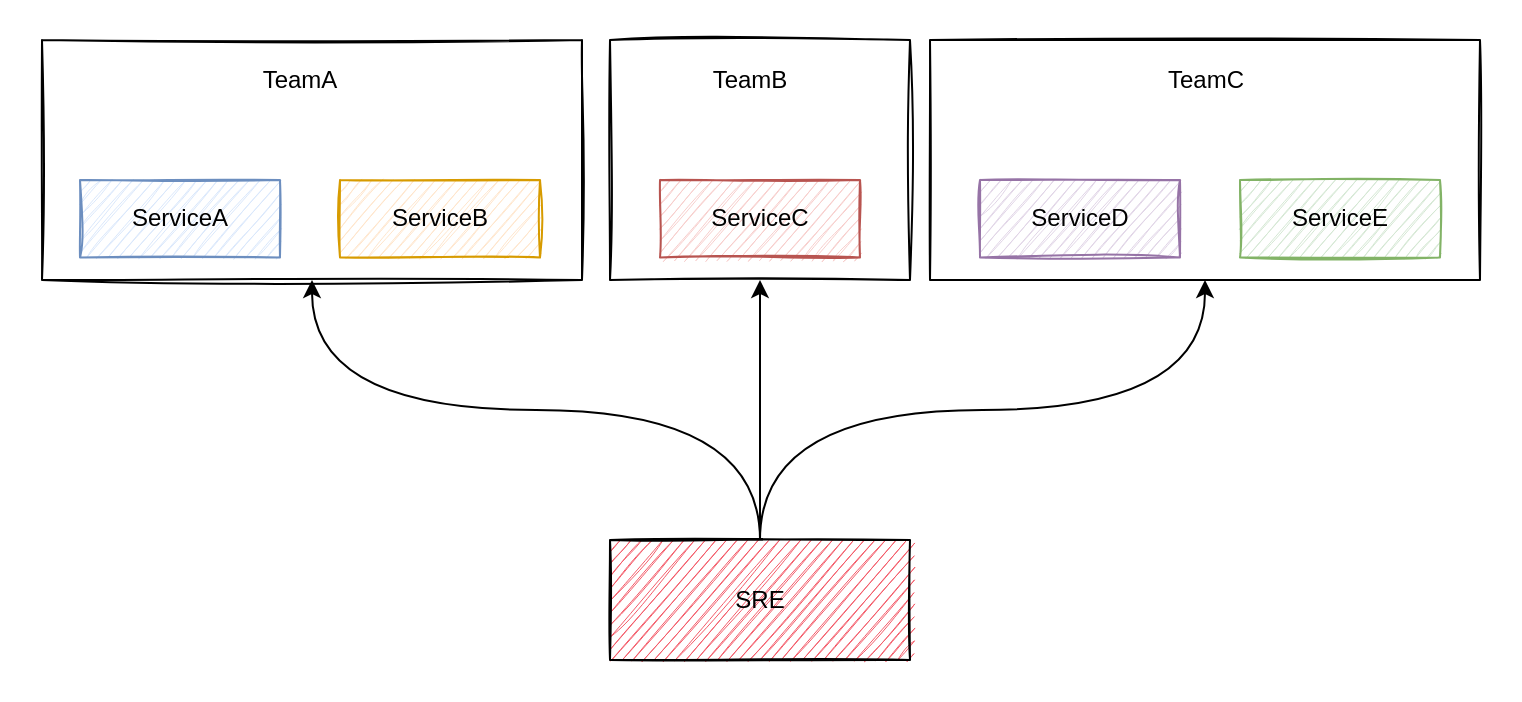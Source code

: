 <mxfile>
    <diagram id="nmVdRzCMXVpeTzNxSv2q" name="Page-1">
        <mxGraphModel dx="996" dy="822" grid="1" gridSize="10" guides="1" tooltips="1" connect="1" arrows="1" fold="1" page="1" pageScale="1" pageWidth="850" pageHeight="1100" math="0" shadow="0">
            <root>
                <mxCell id="0"/>
                <mxCell id="1" parent="0"/>
                <mxCell id="57" value="" style="rounded=0;whiteSpace=wrap;html=1;strokeColor=none;fillColor=none;sketch=1;" parent="1" vertex="1">
                    <mxGeometry width="760" height="350" as="geometry"/>
                </mxCell>
                <mxCell id="50" value="" style="whiteSpace=wrap;html=1;shadow=0;glass=0;fillColor=none;sketch=1;" parent="1" vertex="1">
                    <mxGeometry x="305" y="20" width="150" height="120" as="geometry"/>
                </mxCell>
                <mxCell id="53" value="" style="shadow=0;glass=0;fillColor=none;whiteSpace=wrap;html=1;labelBorderColor=none;labelBackgroundColor=none;sketch=1;" parent="1" vertex="1">
                    <mxGeometry x="465" y="20" width="275" height="120" as="geometry"/>
                </mxCell>
                <mxCell id="49" value="" style="whiteSpace=wrap;html=1;shadow=0;glass=0;fillColor=none;sketch=1;" parent="1" vertex="1">
                    <mxGeometry x="21" y="20" width="270" height="120" as="geometry"/>
                </mxCell>
                <mxCell id="44" style="edgeStyle=orthogonalEdgeStyle;orthogonalLoop=1;jettySize=auto;html=1;entryX=0.5;entryY=1;entryDx=0;entryDy=0;exitX=0.5;exitY=0;exitDx=0;exitDy=0;curved=1;sketch=0;" parent="1" source="35" target="49" edge="1">
                    <mxGeometry x="20" y="20" as="geometry"/>
                </mxCell>
                <mxCell id="35" value="SRE" style="whiteSpace=wrap;html=1;fillColor=#F45B69;sketch=1;" parent="1" vertex="1">
                    <mxGeometry x="305" y="270" width="150" height="60" as="geometry"/>
                </mxCell>
                <mxCell id="37" value="ServiceD" style="whiteSpace=wrap;html=1;fillColor=#e1d5e7;strokeColor=#9673a6;sketch=1;" parent="1" vertex="1">
                    <mxGeometry x="490" y="90" width="100" height="38.75" as="geometry"/>
                </mxCell>
                <mxCell id="39" value="ServiceE" style="whiteSpace=wrap;html=1;fillColor=#d5e8d4;strokeColor=#82b366;sketch=1;" parent="1" vertex="1">
                    <mxGeometry x="620" y="90" width="100" height="38.75" as="geometry"/>
                </mxCell>
                <mxCell id="40" value="ServiceC" style="whiteSpace=wrap;html=1;fillColor=#f8cecc;strokeColor=#b85450;sketch=1;" parent="1" vertex="1">
                    <mxGeometry x="330" y="90" width="100" height="38.75" as="geometry"/>
                </mxCell>
                <mxCell id="41" value="ServiceB" style="whiteSpace=wrap;html=1;fillColor=#ffe6cc;strokeColor=#d79b00;sketch=1;" parent="1" vertex="1">
                    <mxGeometry x="170" y="90" width="100" height="38.75" as="geometry"/>
                </mxCell>
                <mxCell id="42" value="ServiceA" style="whiteSpace=wrap;html=1;fillColor=#dae8fc;strokeColor=#6c8ebf;sketch=1;" parent="1" vertex="1">
                    <mxGeometry x="40" y="90" width="100" height="38.75" as="geometry"/>
                </mxCell>
                <mxCell id="48" value="TeamA" style="text;html=1;strokeColor=none;fillColor=none;align=center;verticalAlign=middle;whiteSpace=wrap;shadow=0;glass=0;sketch=1;" parent="1" vertex="1">
                    <mxGeometry x="130" y="30" width="40" height="20" as="geometry"/>
                </mxCell>
                <mxCell id="45" style="edgeStyle=orthogonalEdgeStyle;orthogonalLoop=1;jettySize=auto;html=1;entryX=0.5;entryY=1;entryDx=0;entryDy=0;curved=1;sketch=0;" parent="1" source="35" target="50" edge="1">
                    <mxGeometry x="20" y="20" as="geometry"/>
                </mxCell>
                <mxCell id="51" value="TeamB" style="text;html=1;strokeColor=none;fillColor=none;align=center;verticalAlign=middle;whiteSpace=wrap;shadow=0;glass=0;sketch=1;" parent="1" vertex="1">
                    <mxGeometry x="355" y="30" width="40" height="20" as="geometry"/>
                </mxCell>
                <mxCell id="52" value="TeamC" style="text;html=1;strokeColor=none;fillColor=none;align=center;verticalAlign=middle;whiteSpace=wrap;shadow=0;glass=0;sketch=1;" parent="1" vertex="1">
                    <mxGeometry x="582.5" y="30" width="40" height="20" as="geometry"/>
                </mxCell>
                <mxCell id="46" style="edgeStyle=orthogonalEdgeStyle;orthogonalLoop=1;jettySize=auto;html=1;entryX=0.5;entryY=1;entryDx=0;entryDy=0;exitX=0.5;exitY=0;exitDx=0;exitDy=0;curved=1;sketch=0;" parent="1" source="35" target="53" edge="1">
                    <mxGeometry x="20" y="20" as="geometry"/>
                </mxCell>
            </root>
        </mxGraphModel>
    </diagram>
</mxfile>